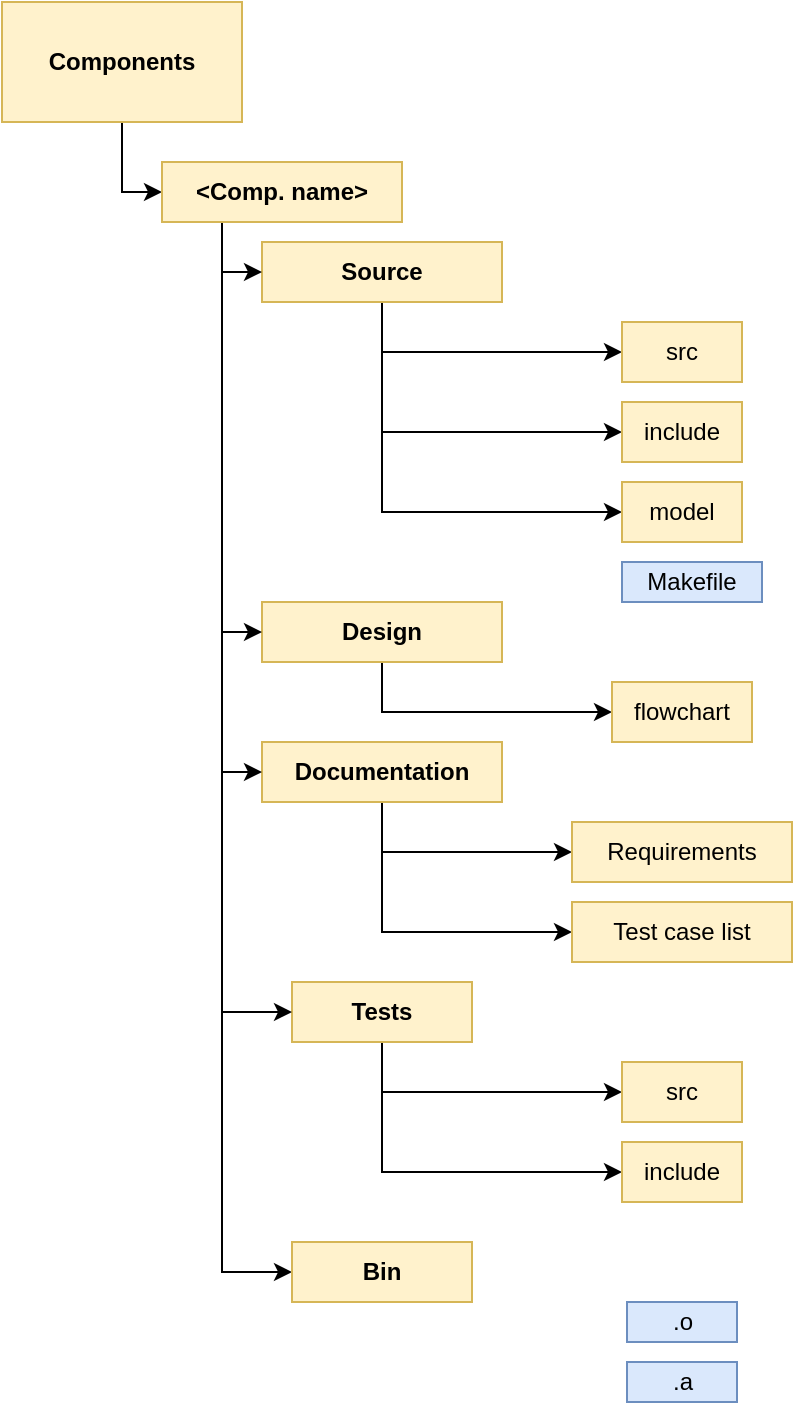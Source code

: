 <mxfile version="13.0.1" type="device"><diagram id="fMpuEZEksT3JYg_K59Uq" name="Page-1"><mxGraphModel dx="981" dy="519" grid="1" gridSize="10" guides="1" tooltips="1" connect="1" arrows="1" fold="1" page="1" pageScale="1" pageWidth="850" pageHeight="1100" math="0" shadow="0"><root><mxCell id="0"/><mxCell id="1" parent="0"/><mxCell id="Xpfuj2FfwY3jRvTQtbKm-21" style="edgeStyle=orthogonalEdgeStyle;rounded=0;orthogonalLoop=1;jettySize=auto;html=1;exitX=0.5;exitY=1;exitDx=0;exitDy=0;entryX=0;entryY=0.5;entryDx=0;entryDy=0;" parent="1" source="Xpfuj2FfwY3jRvTQtbKm-1" target="Xpfuj2FfwY3jRvTQtbKm-6" edge="1"><mxGeometry relative="1" as="geometry"/></mxCell><mxCell id="Xpfuj2FfwY3jRvTQtbKm-22" style="edgeStyle=orthogonalEdgeStyle;rounded=0;orthogonalLoop=1;jettySize=auto;html=1;exitX=0.5;exitY=1;exitDx=0;exitDy=0;entryX=0;entryY=0.5;entryDx=0;entryDy=0;" parent="1" source="Xpfuj2FfwY3jRvTQtbKm-1" target="Xpfuj2FfwY3jRvTQtbKm-7" edge="1"><mxGeometry relative="1" as="geometry"><Array as="points"><mxPoint x="240" y="285"/></Array></mxGeometry></mxCell><mxCell id="9hQzQfqD1aSSecu9qvyV-2" style="edgeStyle=orthogonalEdgeStyle;rounded=0;orthogonalLoop=1;jettySize=auto;html=1;exitX=0.5;exitY=1;exitDx=0;exitDy=0;entryX=0;entryY=0.5;entryDx=0;entryDy=0;" edge="1" parent="1" source="Xpfuj2FfwY3jRvTQtbKm-1" target="9hQzQfqD1aSSecu9qvyV-1"><mxGeometry relative="1" as="geometry"/></mxCell><mxCell id="Xpfuj2FfwY3jRvTQtbKm-1" value="&lt;span&gt;Source&lt;/span&gt;" style="rounded=0;whiteSpace=wrap;html=1;fillColor=#fff2cc;strokeColor=#d6b656;fontStyle=1" parent="1" vertex="1"><mxGeometry x="180" y="190" width="120" height="30" as="geometry"/></mxCell><mxCell id="Xpfuj2FfwY3jRvTQtbKm-16" style="edgeStyle=orthogonalEdgeStyle;rounded=0;orthogonalLoop=1;jettySize=auto;html=1;exitX=0.5;exitY=1;exitDx=0;exitDy=0;entryX=0;entryY=0.5;entryDx=0;entryDy=0;" parent="1" source="Xpfuj2FfwY3jRvTQtbKm-2" target="Xpfuj2FfwY3jRvTQtbKm-15" edge="1"><mxGeometry relative="1" as="geometry"/></mxCell><mxCell id="Xpfuj2FfwY3jRvTQtbKm-2" value="&lt;b&gt;Components&lt;/b&gt;" style="rounded=0;whiteSpace=wrap;html=1;fillColor=#fff2cc;strokeColor=#d6b656;" parent="1" vertex="1"><mxGeometry x="50" y="70" width="120" height="60" as="geometry"/></mxCell><mxCell id="Xpfuj2FfwY3jRvTQtbKm-23" style="edgeStyle=orthogonalEdgeStyle;rounded=0;orthogonalLoop=1;jettySize=auto;html=1;exitX=0.5;exitY=1;exitDx=0;exitDy=0;entryX=0;entryY=0.5;entryDx=0;entryDy=0;" parent="1" source="Xpfuj2FfwY3jRvTQtbKm-3" target="Xpfuj2FfwY3jRvTQtbKm-8" edge="1"><mxGeometry relative="1" as="geometry"/></mxCell><mxCell id="Xpfuj2FfwY3jRvTQtbKm-3" value="&lt;span&gt;Design&lt;/span&gt;" style="rounded=0;whiteSpace=wrap;html=1;fillColor=#fff2cc;strokeColor=#d6b656;fontStyle=1" parent="1" vertex="1"><mxGeometry x="180" y="370" width="120" height="30" as="geometry"/></mxCell><mxCell id="Xpfuj2FfwY3jRvTQtbKm-24" style="edgeStyle=orthogonalEdgeStyle;rounded=0;orthogonalLoop=1;jettySize=auto;html=1;exitX=0.5;exitY=1;exitDx=0;exitDy=0;entryX=0;entryY=0.5;entryDx=0;entryDy=0;" parent="1" source="Xpfuj2FfwY3jRvTQtbKm-4" target="Xpfuj2FfwY3jRvTQtbKm-9" edge="1"><mxGeometry relative="1" as="geometry"/></mxCell><mxCell id="Xpfuj2FfwY3jRvTQtbKm-25" style="edgeStyle=orthogonalEdgeStyle;rounded=0;orthogonalLoop=1;jettySize=auto;html=1;exitX=0.5;exitY=1;exitDx=0;exitDy=0;entryX=0;entryY=0.5;entryDx=0;entryDy=0;" parent="1" source="Xpfuj2FfwY3jRvTQtbKm-4" target="Xpfuj2FfwY3jRvTQtbKm-12" edge="1"><mxGeometry relative="1" as="geometry"/></mxCell><mxCell id="Xpfuj2FfwY3jRvTQtbKm-4" value="Documentation" style="rounded=0;whiteSpace=wrap;html=1;fillColor=#fff2cc;strokeColor=#d6b656;fontStyle=1" parent="1" vertex="1"><mxGeometry x="180" y="440" width="120" height="30" as="geometry"/></mxCell><mxCell id="Xpfuj2FfwY3jRvTQtbKm-27" style="edgeStyle=orthogonalEdgeStyle;rounded=0;orthogonalLoop=1;jettySize=auto;html=1;exitX=0.5;exitY=1;exitDx=0;exitDy=0;entryX=0;entryY=0.5;entryDx=0;entryDy=0;" parent="1" source="Xpfuj2FfwY3jRvTQtbKm-5" target="Xpfuj2FfwY3jRvTQtbKm-13" edge="1"><mxGeometry relative="1" as="geometry"/></mxCell><mxCell id="Xpfuj2FfwY3jRvTQtbKm-28" style="edgeStyle=orthogonalEdgeStyle;rounded=0;orthogonalLoop=1;jettySize=auto;html=1;exitX=0.5;exitY=1;exitDx=0;exitDy=0;entryX=0;entryY=0.5;entryDx=0;entryDy=0;" parent="1" source="Xpfuj2FfwY3jRvTQtbKm-5" target="Xpfuj2FfwY3jRvTQtbKm-14" edge="1"><mxGeometry relative="1" as="geometry"/></mxCell><mxCell id="Xpfuj2FfwY3jRvTQtbKm-5" value="&lt;div&gt;Tests&lt;/div&gt;" style="rounded=0;whiteSpace=wrap;html=1;fillColor=#fff2cc;strokeColor=#d6b656;fontStyle=1" parent="1" vertex="1"><mxGeometry x="195" y="560" width="90" height="30" as="geometry"/></mxCell><mxCell id="Xpfuj2FfwY3jRvTQtbKm-6" value="src" style="rounded=0;whiteSpace=wrap;html=1;fillColor=#fff2cc;strokeColor=#d6b656;" parent="1" vertex="1"><mxGeometry x="360" y="230" width="60" height="30" as="geometry"/></mxCell><mxCell id="Xpfuj2FfwY3jRvTQtbKm-7" value="include" style="rounded=0;whiteSpace=wrap;html=1;fillColor=#fff2cc;strokeColor=#d6b656;" parent="1" vertex="1"><mxGeometry x="360" y="270" width="60" height="30" as="geometry"/></mxCell><mxCell id="Xpfuj2FfwY3jRvTQtbKm-8" value="&lt;div&gt;flowchart&lt;/div&gt;" style="rounded=0;whiteSpace=wrap;html=1;fillColor=#fff2cc;strokeColor=#d6b656;" parent="1" vertex="1"><mxGeometry x="355" y="410" width="70" height="30" as="geometry"/></mxCell><mxCell id="Xpfuj2FfwY3jRvTQtbKm-9" value="Requirements" style="rounded=0;whiteSpace=wrap;html=1;fillColor=#fff2cc;strokeColor=#d6b656;" parent="1" vertex="1"><mxGeometry x="335" y="480" width="110" height="30" as="geometry"/></mxCell><mxCell id="Xpfuj2FfwY3jRvTQtbKm-12" value="Test case list" style="rounded=0;whiteSpace=wrap;html=1;fillColor=#fff2cc;strokeColor=#d6b656;" parent="1" vertex="1"><mxGeometry x="335" y="520" width="110" height="30" as="geometry"/></mxCell><mxCell id="Xpfuj2FfwY3jRvTQtbKm-13" value="src" style="rounded=0;whiteSpace=wrap;html=1;fillColor=#fff2cc;strokeColor=#d6b656;" parent="1" vertex="1"><mxGeometry x="360" y="600" width="60" height="30" as="geometry"/></mxCell><mxCell id="Xpfuj2FfwY3jRvTQtbKm-14" value="include" style="rounded=0;whiteSpace=wrap;html=1;fillColor=#fff2cc;strokeColor=#d6b656;" parent="1" vertex="1"><mxGeometry x="360" y="640" width="60" height="30" as="geometry"/></mxCell><mxCell id="Xpfuj2FfwY3jRvTQtbKm-17" style="edgeStyle=orthogonalEdgeStyle;rounded=0;orthogonalLoop=1;jettySize=auto;html=1;exitX=0.25;exitY=1;exitDx=0;exitDy=0;entryX=0;entryY=0.5;entryDx=0;entryDy=0;" parent="1" source="Xpfuj2FfwY3jRvTQtbKm-15" target="Xpfuj2FfwY3jRvTQtbKm-1" edge="1"><mxGeometry relative="1" as="geometry"><mxPoint x="160" y="210" as="targetPoint"/><Array as="points"><mxPoint x="160" y="205"/></Array></mxGeometry></mxCell><mxCell id="Xpfuj2FfwY3jRvTQtbKm-18" style="edgeStyle=orthogonalEdgeStyle;rounded=0;orthogonalLoop=1;jettySize=auto;html=1;exitX=0.25;exitY=1;exitDx=0;exitDy=0;entryX=0;entryY=0.5;entryDx=0;entryDy=0;" parent="1" source="Xpfuj2FfwY3jRvTQtbKm-15" target="Xpfuj2FfwY3jRvTQtbKm-3" edge="1"><mxGeometry relative="1" as="geometry"/></mxCell><mxCell id="Xpfuj2FfwY3jRvTQtbKm-19" style="edgeStyle=orthogonalEdgeStyle;rounded=0;orthogonalLoop=1;jettySize=auto;html=1;exitX=0.25;exitY=1;exitDx=0;exitDy=0;entryX=0;entryY=0.5;entryDx=0;entryDy=0;" parent="1" source="Xpfuj2FfwY3jRvTQtbKm-15" target="Xpfuj2FfwY3jRvTQtbKm-4" edge="1"><mxGeometry relative="1" as="geometry"/></mxCell><mxCell id="Xpfuj2FfwY3jRvTQtbKm-20" style="edgeStyle=orthogonalEdgeStyle;rounded=0;orthogonalLoop=1;jettySize=auto;html=1;exitX=0.25;exitY=1;exitDx=0;exitDy=0;entryX=0;entryY=0.5;entryDx=0;entryDy=0;" parent="1" source="Xpfuj2FfwY3jRvTQtbKm-15" target="Xpfuj2FfwY3jRvTQtbKm-5" edge="1"><mxGeometry relative="1" as="geometry"/></mxCell><mxCell id="Xpfuj2FfwY3jRvTQtbKm-30" style="edgeStyle=orthogonalEdgeStyle;rounded=0;orthogonalLoop=1;jettySize=auto;html=1;exitX=0.25;exitY=1;exitDx=0;exitDy=0;entryX=0;entryY=0.5;entryDx=0;entryDy=0;" parent="1" source="Xpfuj2FfwY3jRvTQtbKm-15" target="Xpfuj2FfwY3jRvTQtbKm-29" edge="1"><mxGeometry relative="1" as="geometry"/></mxCell><mxCell id="Xpfuj2FfwY3jRvTQtbKm-15" value="&amp;lt;Comp. name&amp;gt;" style="rounded=0;whiteSpace=wrap;html=1;fillColor=#fff2cc;strokeColor=#d6b656;fontStyle=1" parent="1" vertex="1"><mxGeometry x="130" y="150" width="120" height="30" as="geometry"/></mxCell><mxCell id="Xpfuj2FfwY3jRvTQtbKm-29" value="Bin" style="rounded=0;whiteSpace=wrap;html=1;fillColor=#fff2cc;strokeColor=#d6b656;fontStyle=1" parent="1" vertex="1"><mxGeometry x="195" y="690" width="90" height="30" as="geometry"/></mxCell><mxCell id="Xpfuj2FfwY3jRvTQtbKm-31" value="Makefile" style="rounded=0;whiteSpace=wrap;html=1;fillColor=#dae8fc;strokeColor=#6c8ebf;" parent="1" vertex="1"><mxGeometry x="360" y="350" width="70" height="20" as="geometry"/></mxCell><mxCell id="Xpfuj2FfwY3jRvTQtbKm-32" value=".o" style="rounded=0;whiteSpace=wrap;html=1;fillColor=#dae8fc;strokeColor=#6c8ebf;" parent="1" vertex="1"><mxGeometry x="362.5" y="720" width="55" height="20" as="geometry"/></mxCell><mxCell id="Xpfuj2FfwY3jRvTQtbKm-33" value=".a" style="rounded=0;whiteSpace=wrap;html=1;fillColor=#dae8fc;strokeColor=#6c8ebf;" parent="1" vertex="1"><mxGeometry x="362.5" y="750" width="55" height="20" as="geometry"/></mxCell><mxCell id="9hQzQfqD1aSSecu9qvyV-1" value="model" style="rounded=0;whiteSpace=wrap;html=1;fillColor=#fff2cc;strokeColor=#d6b656;" vertex="1" parent="1"><mxGeometry x="360" y="310" width="60" height="30" as="geometry"/></mxCell></root></mxGraphModel></diagram></mxfile>